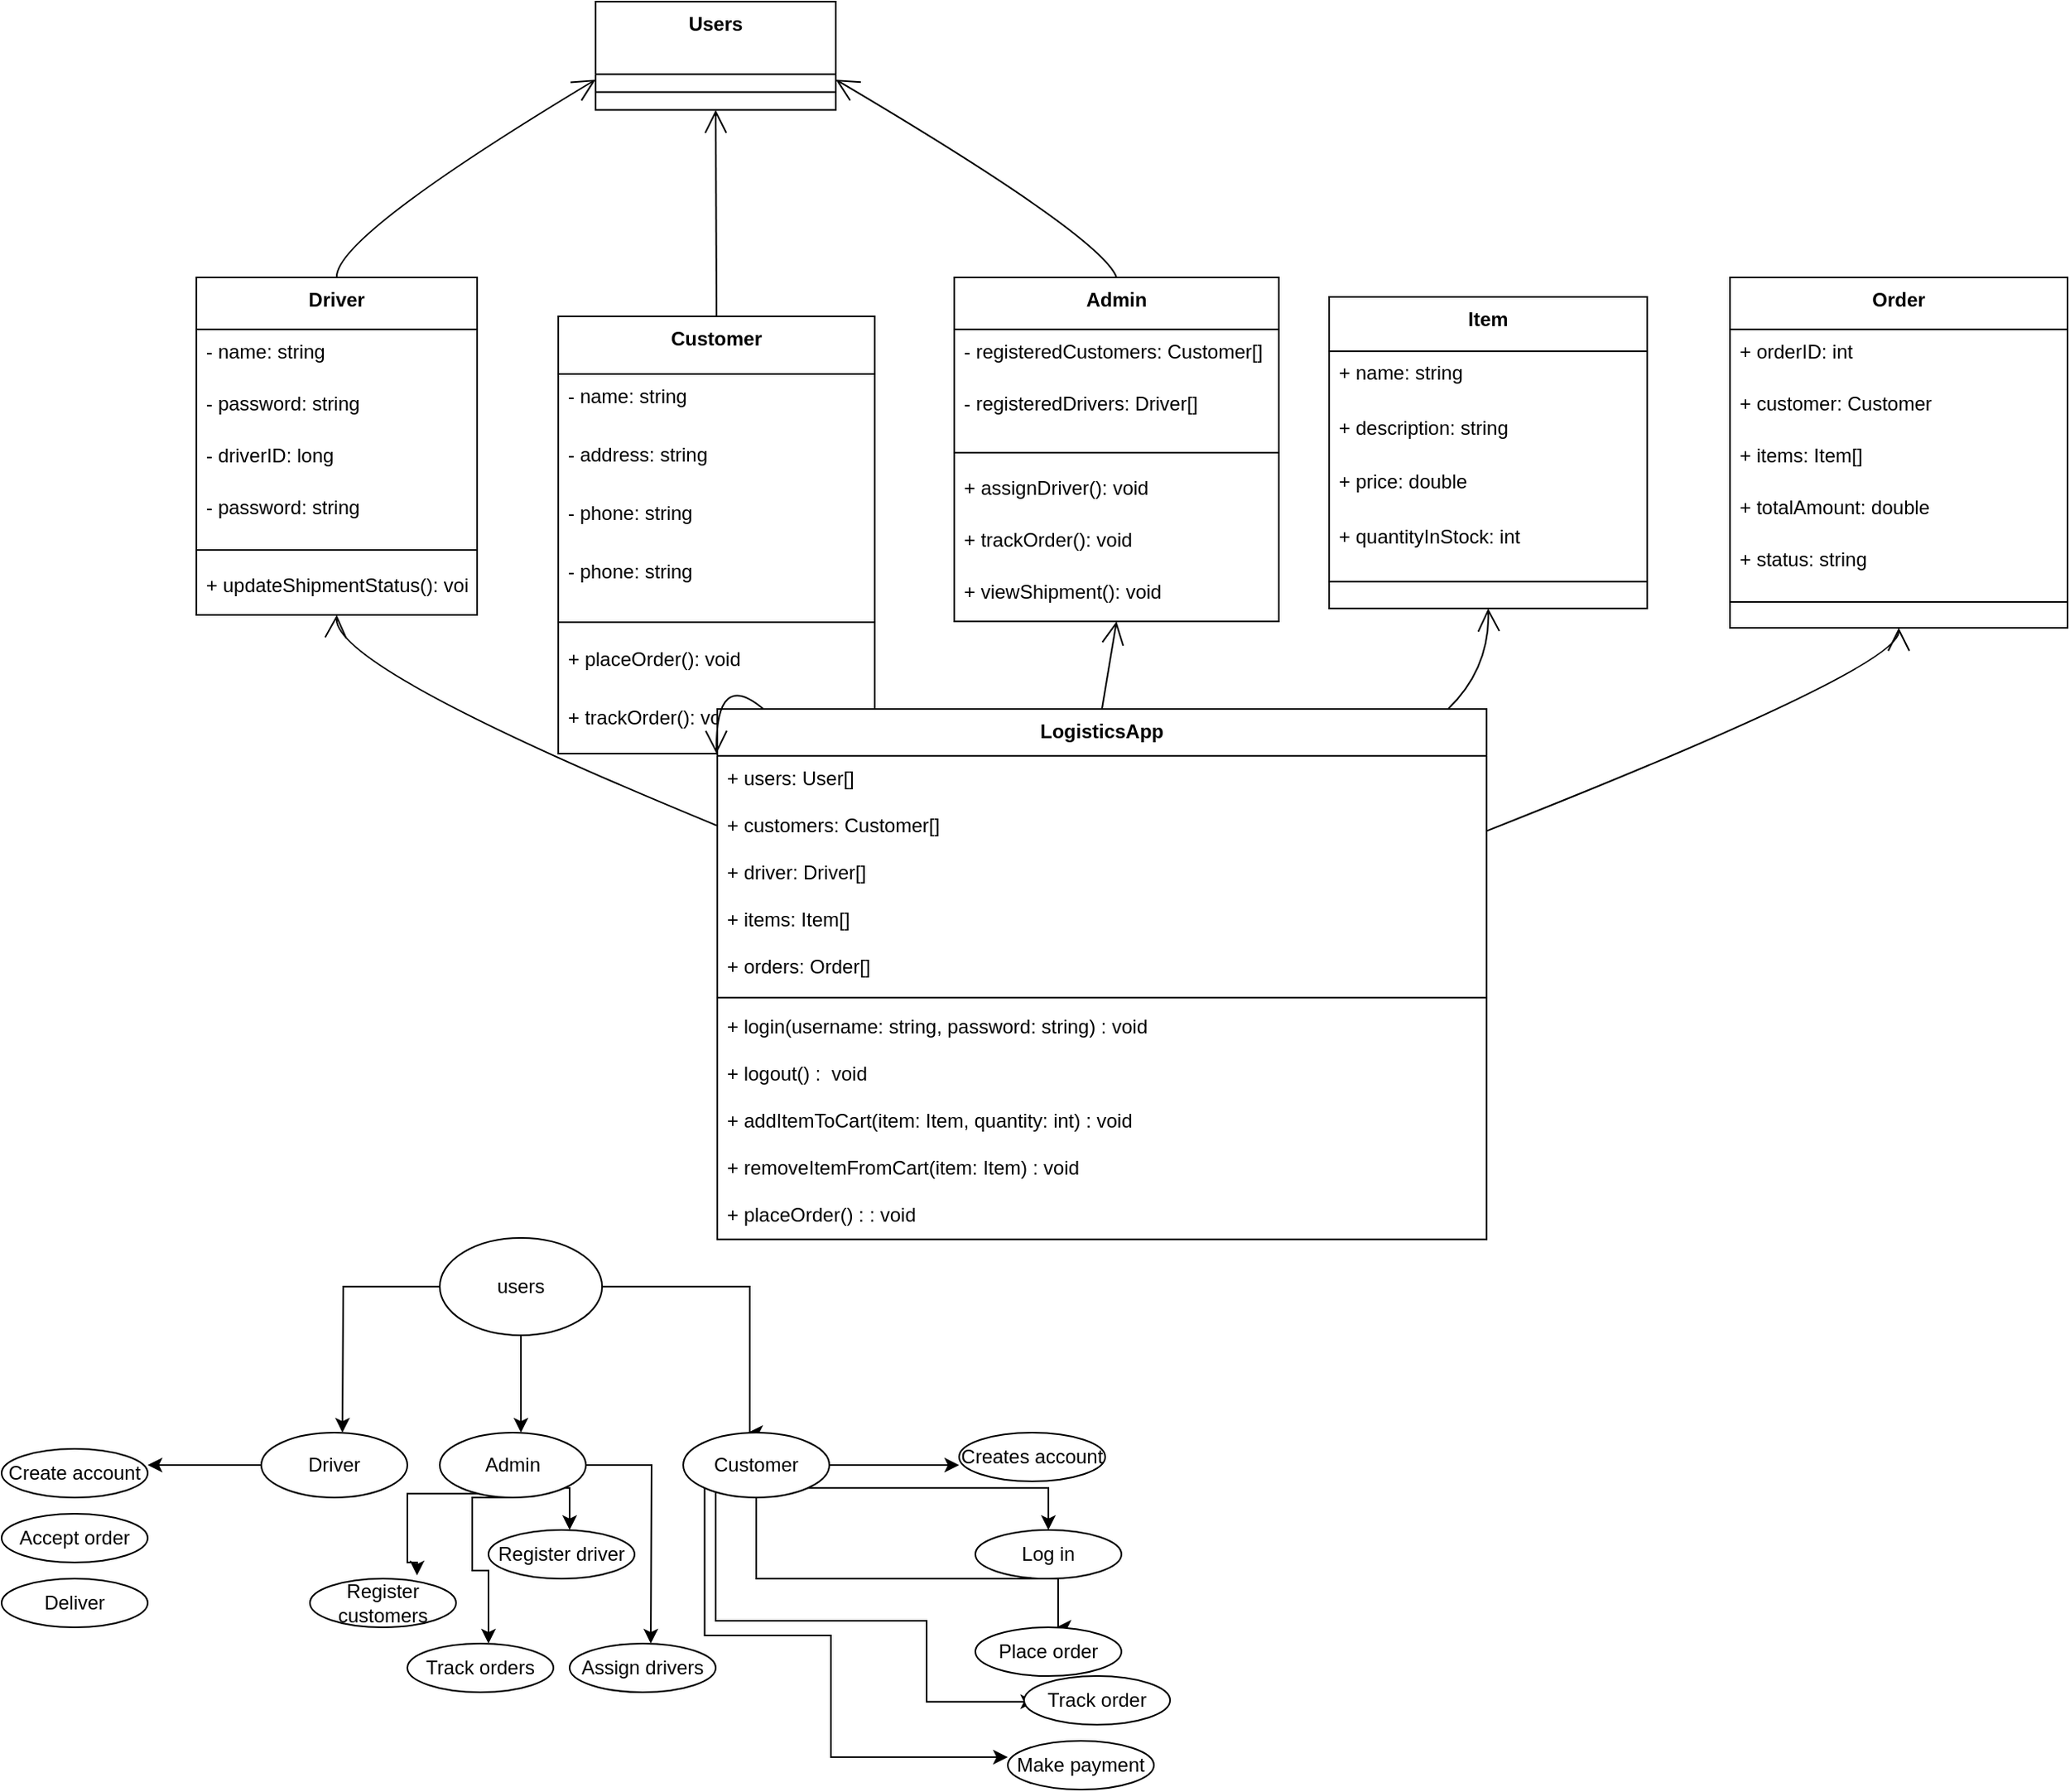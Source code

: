 <mxfile version="26.0.2">
  <diagram name="Page-1" id="7U6KoDfyNsX9_Llmv6y1">
    <mxGraphModel dx="1892" dy="539" grid="1" gridSize="10" guides="0" tooltips="1" connect="1" arrows="1" fold="1" page="1" pageScale="1" pageWidth="850" pageHeight="1100" math="0" shadow="0">
      <root>
        <mxCell id="0" />
        <mxCell id="1" parent="0" />
        <mxCell id="2" value="Users" style="swimlane;fontStyle=1;align=center;verticalAlign=top;childLayout=stackLayout;horizontal=1;startSize=44.8;horizontalStack=0;resizeParent=1;resizeParentMax=0;resizeLast=0;collapsible=0;marginBottom=0;" parent="1" vertex="1">
          <mxGeometry x="256" y="8" width="148" height="66.8" as="geometry" />
        </mxCell>
        <mxCell id="4" style="line;strokeWidth=1;fillColor=none;align=left;verticalAlign=middle;spacingTop=-1;spacingLeft=3;spacingRight=3;rotatable=0;labelPosition=right;points=[];portConstraint=eastwest;strokeColor=inherit;" parent="2" vertex="1">
          <mxGeometry y="44.8" width="148" height="22" as="geometry" />
        </mxCell>
        <mxCell id="5" value="Driver" style="swimlane;fontStyle=1;align=center;verticalAlign=top;childLayout=stackLayout;horizontal=1;startSize=32;horizontalStack=0;resizeParent=1;resizeParentMax=0;resizeLast=0;collapsible=0;marginBottom=0;" parent="1" vertex="1">
          <mxGeometry x="10" y="178" width="173" height="208" as="geometry" />
        </mxCell>
        <mxCell id="6" value="- name: string" style="text;strokeColor=none;fillColor=none;align=left;verticalAlign=top;spacingLeft=4;spacingRight=4;overflow=hidden;rotatable=0;points=[[0,0.5],[1,0.5]];portConstraint=eastwest;" parent="5" vertex="1">
          <mxGeometry y="32" width="173" height="32" as="geometry" />
        </mxCell>
        <mxCell id="8" value="- password: string" style="text;strokeColor=none;fillColor=none;align=left;verticalAlign=top;spacingLeft=4;spacingRight=4;overflow=hidden;rotatable=0;points=[[0,0.5],[1,0.5]];portConstraint=eastwest;" parent="5" vertex="1">
          <mxGeometry y="64" width="173" height="32" as="geometry" />
        </mxCell>
        <mxCell id="o2m5KtMHUbsmjTKYcB5F-58" value="- driverID: long" style="text;strokeColor=none;fillColor=none;align=left;verticalAlign=top;spacingLeft=4;spacingRight=4;overflow=hidden;rotatable=0;points=[[0,0.5],[1,0.5]];portConstraint=eastwest;" parent="5" vertex="1">
          <mxGeometry y="96" width="173" height="32" as="geometry" />
        </mxCell>
        <mxCell id="o2m5KtMHUbsmjTKYcB5F-59" value="- password: string" style="text;strokeColor=none;fillColor=none;align=left;verticalAlign=top;spacingLeft=4;spacingRight=4;overflow=hidden;rotatable=0;points=[[0,0.5],[1,0.5]];portConstraint=eastwest;" parent="5" vertex="1">
          <mxGeometry y="128" width="173" height="32" as="geometry" />
        </mxCell>
        <mxCell id="11" style="line;strokeWidth=1;fillColor=none;align=left;verticalAlign=middle;spacingTop=-1;spacingLeft=3;spacingRight=3;rotatable=0;labelPosition=right;points=[];portConstraint=eastwest;strokeColor=inherit;" parent="5" vertex="1">
          <mxGeometry y="160" width="173" height="16" as="geometry" />
        </mxCell>
        <mxCell id="o2m5KtMHUbsmjTKYcB5F-60" value="+ updateShipmentStatus(): void" style="text;strokeColor=none;fillColor=none;align=left;verticalAlign=top;spacingLeft=4;spacingRight=4;overflow=hidden;rotatable=0;points=[[0,0.5],[1,0.5]];portConstraint=eastwest;" parent="5" vertex="1">
          <mxGeometry y="176" width="173" height="32" as="geometry" />
        </mxCell>
        <mxCell id="12" value="Customer" style="swimlane;fontStyle=1;align=center;verticalAlign=top;childLayout=stackLayout;horizontal=1;startSize=35.556;horizontalStack=0;resizeParent=1;resizeParentMax=0;resizeLast=0;collapsible=0;marginBottom=0;" parent="1" vertex="1">
          <mxGeometry x="233" y="202" width="195" height="269.556" as="geometry" />
        </mxCell>
        <mxCell id="13" value="- name: string" style="text;strokeColor=none;fillColor=none;align=left;verticalAlign=top;spacingLeft=4;spacingRight=4;overflow=hidden;rotatable=0;points=[[0,0.5],[1,0.5]];portConstraint=eastwest;" parent="12" vertex="1">
          <mxGeometry y="35.556" width="195" height="36" as="geometry" />
        </mxCell>
        <mxCell id="14" value="- address: string&#xa;" style="text;strokeColor=none;fillColor=none;align=left;verticalAlign=top;spacingLeft=4;spacingRight=4;overflow=hidden;rotatable=0;points=[[0,0.5],[1,0.5]];portConstraint=eastwest;" parent="12" vertex="1">
          <mxGeometry y="71.556" width="195" height="36" as="geometry" />
        </mxCell>
        <mxCell id="o2m5KtMHUbsmjTKYcB5F-61" value="- phone: string&#xa;" style="text;strokeColor=none;fillColor=none;align=left;verticalAlign=top;spacingLeft=4;spacingRight=4;overflow=hidden;rotatable=0;points=[[0,0.5],[1,0.5]];portConstraint=eastwest;" parent="12" vertex="1">
          <mxGeometry y="107.556" width="195" height="36" as="geometry" />
        </mxCell>
        <mxCell id="gd8jXXBj9Mrq2KyIRgGh-83" value="- phone: string&#xa;" style="text;strokeColor=none;fillColor=none;align=left;verticalAlign=top;spacingLeft=4;spacingRight=4;overflow=hidden;rotatable=0;points=[[0,0.5],[1,0.5]];portConstraint=eastwest;" vertex="1" parent="12">
          <mxGeometry y="143.556" width="195" height="36" as="geometry" />
        </mxCell>
        <mxCell id="16" style="line;strokeWidth=1;fillColor=none;align=left;verticalAlign=middle;spacingTop=-1;spacingLeft=3;spacingRight=3;rotatable=0;labelPosition=right;points=[];portConstraint=eastwest;strokeColor=inherit;" parent="12" vertex="1">
          <mxGeometry y="179.556" width="195" height="18" as="geometry" />
        </mxCell>
        <mxCell id="o2m5KtMHUbsmjTKYcB5F-62" value="+ placeOrder(): void" style="text;strokeColor=none;fillColor=none;align=left;verticalAlign=top;spacingLeft=4;spacingRight=4;overflow=hidden;rotatable=0;points=[[0,0.5],[1,0.5]];portConstraint=eastwest;" parent="12" vertex="1">
          <mxGeometry y="197.556" width="195" height="36" as="geometry" />
        </mxCell>
        <mxCell id="o2m5KtMHUbsmjTKYcB5F-63" value="+ trackOrder(): void" style="text;strokeColor=none;fillColor=none;align=left;verticalAlign=top;spacingLeft=4;spacingRight=4;overflow=hidden;rotatable=0;points=[[0,0.5],[1,0.5]];portConstraint=eastwest;" parent="12" vertex="1">
          <mxGeometry y="233.556" width="195" height="36" as="geometry" />
        </mxCell>
        <mxCell id="17" value="Admin" style="swimlane;fontStyle=1;align=center;verticalAlign=top;childLayout=stackLayout;horizontal=1;startSize=32;horizontalStack=0;resizeParent=1;resizeParentMax=0;resizeLast=0;collapsible=0;marginBottom=0;" parent="1" vertex="1">
          <mxGeometry x="477" y="178" width="200" height="212" as="geometry" />
        </mxCell>
        <mxCell id="18" value="- registeredCustomers: Customer[]" style="text;strokeColor=none;fillColor=none;align=left;verticalAlign=top;spacingLeft=4;spacingRight=4;overflow=hidden;rotatable=0;points=[[0,0.5],[1,0.5]];portConstraint=eastwest;" parent="17" vertex="1">
          <mxGeometry y="32" width="200" height="32" as="geometry" />
        </mxCell>
        <mxCell id="o2m5KtMHUbsmjTKYcB5F-64" value="- registeredDrivers: Driver[]" style="text;strokeColor=none;fillColor=none;align=left;verticalAlign=top;spacingLeft=4;spacingRight=4;overflow=hidden;rotatable=0;points=[[0,0.5],[1,0.5]];portConstraint=eastwest;" parent="17" vertex="1">
          <mxGeometry y="64" width="200" height="36" as="geometry" />
        </mxCell>
        <mxCell id="23" style="line;strokeWidth=1;fillColor=none;align=left;verticalAlign=middle;spacingTop=-1;spacingLeft=3;spacingRight=3;rotatable=0;labelPosition=right;points=[];portConstraint=eastwest;strokeColor=inherit;" parent="17" vertex="1">
          <mxGeometry y="100" width="200" height="16" as="geometry" />
        </mxCell>
        <mxCell id="20" value="+ assignDriver(): void" style="text;strokeColor=none;fillColor=none;align=left;verticalAlign=top;spacingLeft=4;spacingRight=4;overflow=hidden;rotatable=0;points=[[0,0.5],[1,0.5]];portConstraint=eastwest;" parent="17" vertex="1">
          <mxGeometry y="116" width="200" height="32" as="geometry" />
        </mxCell>
        <mxCell id="o2m5KtMHUbsmjTKYcB5F-65" value="+ trackOrder(): void" style="text;strokeColor=none;fillColor=none;align=left;verticalAlign=top;spacingLeft=4;spacingRight=4;overflow=hidden;rotatable=0;points=[[0,0.5],[1,0.5]];portConstraint=eastwest;" parent="17" vertex="1">
          <mxGeometry y="148" width="200" height="32" as="geometry" />
        </mxCell>
        <mxCell id="o2m5KtMHUbsmjTKYcB5F-66" value="+ viewShipment(): void" style="text;strokeColor=none;fillColor=none;align=left;verticalAlign=top;spacingLeft=4;spacingRight=4;overflow=hidden;rotatable=0;points=[[0,0.5],[1,0.5]];portConstraint=eastwest;" parent="17" vertex="1">
          <mxGeometry y="180" width="200" height="32" as="geometry" />
        </mxCell>
        <mxCell id="24" value="Item" style="swimlane;fontStyle=1;align=center;verticalAlign=top;childLayout=stackLayout;horizontal=1;startSize=33.455;horizontalStack=0;resizeParent=1;resizeParentMax=0;resizeLast=0;collapsible=0;marginBottom=0;" parent="1" vertex="1">
          <mxGeometry x="708" y="190" width="196" height="192" as="geometry" />
        </mxCell>
        <mxCell id="25" value="+ name: string" style="text;strokeColor=none;fillColor=none;align=left;verticalAlign=top;spacingLeft=4;spacingRight=4;overflow=hidden;rotatable=0;points=[[0,0.5],[1,0.5]];portConstraint=eastwest;" parent="24" vertex="1">
          <mxGeometry y="33" width="196" height="33" as="geometry" />
        </mxCell>
        <mxCell id="26" value="+ description: string" style="text;strokeColor=none;fillColor=none;align=left;verticalAlign=top;spacingLeft=4;spacingRight=4;overflow=hidden;rotatable=0;points=[[0,0.5],[1,0.5]];portConstraint=eastwest;" parent="24" vertex="1">
          <mxGeometry y="67" width="196" height="33" as="geometry" />
        </mxCell>
        <mxCell id="27" value="+ price: double" style="text;strokeColor=none;fillColor=none;align=left;verticalAlign=top;spacingLeft=4;spacingRight=4;overflow=hidden;rotatable=0;points=[[0,0.5],[1,0.5]];portConstraint=eastwest;" parent="24" vertex="1">
          <mxGeometry y="100" width="196" height="33" as="geometry" />
        </mxCell>
        <mxCell id="28" value="+ quantityInStock: int" style="text;strokeColor=none;fillColor=none;align=left;verticalAlign=top;spacingLeft=4;spacingRight=4;overflow=hidden;rotatable=0;points=[[0,0.5],[1,0.5]];portConstraint=eastwest;" parent="24" vertex="1">
          <mxGeometry y="134" width="196" height="33" as="geometry" />
        </mxCell>
        <mxCell id="29" style="line;strokeWidth=1;fillColor=none;align=left;verticalAlign=middle;spacingTop=-1;spacingLeft=3;spacingRight=3;rotatable=0;labelPosition=right;points=[];portConstraint=eastwest;strokeColor=inherit;" parent="24" vertex="1">
          <mxGeometry y="167" width="196" height="17" as="geometry" />
        </mxCell>
        <mxCell id="30" value="Order" style="swimlane;fontStyle=1;align=center;verticalAlign=top;childLayout=stackLayout;horizontal=1;startSize=32;horizontalStack=0;resizeParent=1;resizeParentMax=0;resizeLast=0;collapsible=0;marginBottom=0;" parent="1" vertex="1">
          <mxGeometry x="955" y="178" width="208" height="216" as="geometry" />
        </mxCell>
        <mxCell id="31" value="+ orderID: int" style="text;strokeColor=none;fillColor=none;align=left;verticalAlign=top;spacingLeft=4;spacingRight=4;overflow=hidden;rotatable=0;points=[[0,0.5],[1,0.5]];portConstraint=eastwest;" parent="30" vertex="1">
          <mxGeometry y="32" width="208" height="32" as="geometry" />
        </mxCell>
        <mxCell id="32" value="+ customer: Customer" style="text;strokeColor=none;fillColor=none;align=left;verticalAlign=top;spacingLeft=4;spacingRight=4;overflow=hidden;rotatable=0;points=[[0,0.5],[1,0.5]];portConstraint=eastwest;" parent="30" vertex="1">
          <mxGeometry y="64" width="208" height="32" as="geometry" />
        </mxCell>
        <mxCell id="33" value="+ items: Item[]" style="text;strokeColor=none;fillColor=none;align=left;verticalAlign=top;spacingLeft=4;spacingRight=4;overflow=hidden;rotatable=0;points=[[0,0.5],[1,0.5]];portConstraint=eastwest;" parent="30" vertex="1">
          <mxGeometry y="96" width="208" height="32" as="geometry" />
        </mxCell>
        <mxCell id="34" value="+ totalAmount: double" style="text;strokeColor=none;fillColor=none;align=left;verticalAlign=top;spacingLeft=4;spacingRight=4;overflow=hidden;rotatable=0;points=[[0,0.5],[1,0.5]];portConstraint=eastwest;" parent="30" vertex="1">
          <mxGeometry y="128" width="208" height="32" as="geometry" />
        </mxCell>
        <mxCell id="35" value="+ status: string" style="text;strokeColor=none;fillColor=none;align=left;verticalAlign=top;spacingLeft=4;spacingRight=4;overflow=hidden;rotatable=0;points=[[0,0.5],[1,0.5]];portConstraint=eastwest;" parent="30" vertex="1">
          <mxGeometry y="160" width="208" height="32" as="geometry" />
        </mxCell>
        <mxCell id="36" style="line;strokeWidth=1;fillColor=none;align=left;verticalAlign=middle;spacingTop=-1;spacingLeft=3;spacingRight=3;rotatable=0;labelPosition=right;points=[];portConstraint=eastwest;strokeColor=inherit;" parent="30" vertex="1">
          <mxGeometry y="192" width="208" height="16" as="geometry" />
        </mxCell>
        <mxCell id="37" value="LogisticsApp" style="swimlane;fontStyle=1;align=center;verticalAlign=top;childLayout=stackLayout;horizontal=1;startSize=28.923;horizontalStack=0;resizeParent=1;resizeParentMax=0;resizeLast=0;collapsible=0;marginBottom=0;" parent="1" vertex="1">
          <mxGeometry x="331" y="444" width="474" height="326.923" as="geometry" />
        </mxCell>
        <mxCell id="39" value="+ users: User[]" style="text;strokeColor=none;fillColor=none;align=left;verticalAlign=top;spacingLeft=4;spacingRight=4;overflow=hidden;rotatable=0;points=[[0,0.5],[1,0.5]];portConstraint=eastwest;" parent="37" vertex="1">
          <mxGeometry y="28.923" width="474" height="29" as="geometry" />
        </mxCell>
        <mxCell id="40" value="+ customers: Customer[]" style="text;strokeColor=none;fillColor=none;align=left;verticalAlign=top;spacingLeft=4;spacingRight=4;overflow=hidden;rotatable=0;points=[[0,0.5],[1,0.5]];portConstraint=eastwest;" parent="37" vertex="1">
          <mxGeometry y="57.923" width="474" height="29" as="geometry" />
        </mxCell>
        <mxCell id="o2m5KtMHUbsmjTKYcB5F-68" value="+ driver: Driver[]" style="text;strokeColor=none;fillColor=none;align=left;verticalAlign=top;spacingLeft=4;spacingRight=4;overflow=hidden;rotatable=0;points=[[0,0.5],[1,0.5]];portConstraint=eastwest;" parent="37" vertex="1">
          <mxGeometry y="86.923" width="474" height="29" as="geometry" />
        </mxCell>
        <mxCell id="42" value="+ items: Item[]" style="text;strokeColor=none;fillColor=none;align=left;verticalAlign=top;spacingLeft=4;spacingRight=4;overflow=hidden;rotatable=0;points=[[0,0.5],[1,0.5]];portConstraint=eastwest;" parent="37" vertex="1">
          <mxGeometry y="115.923" width="474" height="29" as="geometry" />
        </mxCell>
        <mxCell id="43" value="+ orders: Order[]" style="text;strokeColor=none;fillColor=none;align=left;verticalAlign=top;spacingLeft=4;spacingRight=4;overflow=hidden;rotatable=0;points=[[0,0.5],[1,0.5]];portConstraint=eastwest;" parent="37" vertex="1">
          <mxGeometry y="144.923" width="474" height="29" as="geometry" />
        </mxCell>
        <mxCell id="44" style="line;strokeWidth=1;fillColor=none;align=left;verticalAlign=middle;spacingTop=-1;spacingLeft=3;spacingRight=3;rotatable=0;labelPosition=right;points=[];portConstraint=eastwest;strokeColor=inherit;" parent="37" vertex="1">
          <mxGeometry y="173.923" width="474" height="8" as="geometry" />
        </mxCell>
        <mxCell id="45" value="+ login(username: string, password: string) : void" style="text;strokeColor=none;fillColor=none;align=left;verticalAlign=top;spacingLeft=4;spacingRight=4;overflow=hidden;rotatable=0;points=[[0,0.5],[1,0.5]];portConstraint=eastwest;" parent="37" vertex="1">
          <mxGeometry y="181.923" width="474" height="29" as="geometry" />
        </mxCell>
        <mxCell id="46" value="+ logout() :  void" style="text;strokeColor=none;fillColor=none;align=left;verticalAlign=top;spacingLeft=4;spacingRight=4;overflow=hidden;rotatable=0;points=[[0,0.5],[1,0.5]];portConstraint=eastwest;" parent="37" vertex="1">
          <mxGeometry y="210.923" width="474" height="29" as="geometry" />
        </mxCell>
        <mxCell id="47" value="+ addItemToCart(item: Item, quantity: int) : void" style="text;strokeColor=none;fillColor=none;align=left;verticalAlign=top;spacingLeft=4;spacingRight=4;overflow=hidden;rotatable=0;points=[[0,0.5],[1,0.5]];portConstraint=eastwest;" parent="37" vertex="1">
          <mxGeometry y="239.923" width="474" height="29" as="geometry" />
        </mxCell>
        <mxCell id="48" value="+ removeItemFromCart(item: Item) : void" style="text;strokeColor=none;fillColor=none;align=left;verticalAlign=top;spacingLeft=4;spacingRight=4;overflow=hidden;rotatable=0;points=[[0,0.5],[1,0.5]];portConstraint=eastwest;" parent="37" vertex="1">
          <mxGeometry y="268.923" width="474" height="29" as="geometry" />
        </mxCell>
        <mxCell id="49" value="+ placeOrder() : : void" style="text;strokeColor=none;fillColor=none;align=left;verticalAlign=top;spacingLeft=4;spacingRight=4;overflow=hidden;rotatable=0;points=[[0,0.5],[1,0.5]];portConstraint=eastwest;" parent="37" vertex="1">
          <mxGeometry y="297.923" width="474" height="29" as="geometry" />
        </mxCell>
        <mxCell id="51" value="" style="curved=1;startArrow=open;startSize=12;endArrow=none;exitX=0;exitY=0.72;entryX=0.5;entryY=0;" parent="1" source="2" target="5" edge="1">
          <mxGeometry relative="1" as="geometry">
            <Array as="points">
              <mxPoint x="95" y="153" />
            </Array>
          </mxGeometry>
        </mxCell>
        <mxCell id="52" value="" style="curved=1;startArrow=open;startSize=12;endArrow=none;exitX=0.5;exitY=1;entryX=0.5;entryY=0;" parent="1" source="2" target="12" edge="1">
          <mxGeometry relative="1" as="geometry">
            <Array as="points" />
          </mxGeometry>
        </mxCell>
        <mxCell id="53" value="" style="curved=1;startArrow=open;startSize=12;endArrow=none;exitX=1;exitY=0.72;entryX=0.5;entryY=0;" parent="1" source="2" target="17" edge="1">
          <mxGeometry relative="1" as="geometry">
            <Array as="points">
              <mxPoint x="568" y="153" />
            </Array>
          </mxGeometry>
        </mxCell>
        <mxCell id="54" value="" style="curved=1;startArrow=open;startSize=12;endArrow=none;exitX=0.5;exitY=1;entryX=0;entryY=0.22;" parent="1" source="5" target="37" edge="1">
          <mxGeometry relative="1" as="geometry">
            <Array as="points">
              <mxPoint x="95" y="419" />
            </Array>
          </mxGeometry>
        </mxCell>
        <mxCell id="55" value="" style="curved=1;startArrow=open;startSize=12;endArrow=none;exitX=0.5;exitY=1;entryX=0.06;entryY=0;" parent="1" source="12" target="37" edge="1">
          <mxGeometry relative="1" as="geometry">
            <Array as="points">
              <mxPoint x="330" y="419" />
            </Array>
          </mxGeometry>
        </mxCell>
        <mxCell id="56" value="" style="curved=1;startArrow=open;startSize=12;endArrow=none;exitX=0.5;exitY=1;entryX=0.5;entryY=0;" parent="1" source="17" target="37" edge="1">
          <mxGeometry relative="1" as="geometry">
            <Array as="points" />
          </mxGeometry>
        </mxCell>
        <mxCell id="57" value="" style="curved=1;startArrow=open;startSize=12;endArrow=none;exitX=0.5;exitY=1;entryX=0.95;entryY=0;" parent="1" source="24" target="37" edge="1">
          <mxGeometry relative="1" as="geometry">
            <Array as="points">
              <mxPoint x="807" y="419" />
            </Array>
          </mxGeometry>
        </mxCell>
        <mxCell id="58" value="" style="curved=1;startArrow=open;startSize=12;endArrow=none;exitX=0.5;exitY=1;entryX=1;entryY=0.23;" parent="1" source="30" target="37" edge="1">
          <mxGeometry relative="1" as="geometry">
            <Array as="points">
              <mxPoint x="1059" y="419" />
            </Array>
          </mxGeometry>
        </mxCell>
        <mxCell id="o2m5KtMHUbsmjTKYcB5F-70" style="edgeStyle=orthogonalEdgeStyle;rounded=0;orthogonalLoop=1;jettySize=auto;html=1;" parent="1" source="o2m5KtMHUbsmjTKYcB5F-69" edge="1">
          <mxGeometry relative="1" as="geometry">
            <mxPoint x="100" y="890" as="targetPoint" />
          </mxGeometry>
        </mxCell>
        <mxCell id="o2m5KtMHUbsmjTKYcB5F-72" style="edgeStyle=orthogonalEdgeStyle;rounded=0;orthogonalLoop=1;jettySize=auto;html=1;" parent="1" source="o2m5KtMHUbsmjTKYcB5F-69" edge="1">
          <mxGeometry relative="1" as="geometry">
            <mxPoint x="210" y="890" as="targetPoint" />
          </mxGeometry>
        </mxCell>
        <mxCell id="o2m5KtMHUbsmjTKYcB5F-74" style="edgeStyle=orthogonalEdgeStyle;rounded=0;orthogonalLoop=1;jettySize=auto;html=1;exitX=1;exitY=0.5;exitDx=0;exitDy=0;" parent="1" edge="1">
          <mxGeometry relative="1" as="geometry">
            <mxPoint x="350" y="890" as="targetPoint" />
            <mxPoint x="250" y="800" as="sourcePoint" />
            <Array as="points">
              <mxPoint x="351" y="800" />
            </Array>
          </mxGeometry>
        </mxCell>
        <mxCell id="o2m5KtMHUbsmjTKYcB5F-69" value="users" style="ellipse;whiteSpace=wrap;html=1;" parent="1" vertex="1">
          <mxGeometry x="160" y="770" width="100" height="60" as="geometry" />
        </mxCell>
        <mxCell id="gd8jXXBj9Mrq2KyIRgGh-79" style="edgeStyle=orthogonalEdgeStyle;rounded=0;orthogonalLoop=1;jettySize=auto;html=1;" edge="1" parent="1" source="o2m5KtMHUbsmjTKYcB5F-71">
          <mxGeometry relative="1" as="geometry">
            <mxPoint x="-20" y="910" as="targetPoint" />
            <Array as="points">
              <mxPoint x="-10" y="910" />
            </Array>
          </mxGeometry>
        </mxCell>
        <mxCell id="o2m5KtMHUbsmjTKYcB5F-71" value="Driver" style="ellipse;whiteSpace=wrap;html=1;" parent="1" vertex="1">
          <mxGeometry x="50" y="890" width="90" height="40" as="geometry" />
        </mxCell>
        <mxCell id="gd8jXXBj9Mrq2KyIRgGh-61" style="edgeStyle=orthogonalEdgeStyle;rounded=0;orthogonalLoop=1;jettySize=auto;html=1;exitX=1;exitY=1;exitDx=0;exitDy=0;" edge="1" parent="1" source="o2m5KtMHUbsmjTKYcB5F-73">
          <mxGeometry relative="1" as="geometry">
            <mxPoint x="240" y="950" as="targetPoint" />
          </mxGeometry>
        </mxCell>
        <mxCell id="gd8jXXBj9Mrq2KyIRgGh-62" style="edgeStyle=orthogonalEdgeStyle;rounded=0;orthogonalLoop=1;jettySize=auto;html=1;exitX=0.262;exitY=0.94;exitDx=0;exitDy=0;exitPerimeter=0;entryX=0.733;entryY=-0.067;entryDx=0;entryDy=0;entryPerimeter=0;" edge="1" parent="1" source="o2m5KtMHUbsmjTKYcB5F-73" target="gd8jXXBj9Mrq2KyIRgGh-63">
          <mxGeometry relative="1" as="geometry">
            <mxPoint x="160" y="970" as="targetPoint" />
            <Array as="points">
              <mxPoint x="140" y="928" />
              <mxPoint x="140" y="970" />
              <mxPoint x="146" y="970" />
            </Array>
          </mxGeometry>
        </mxCell>
        <mxCell id="gd8jXXBj9Mrq2KyIRgGh-64" style="edgeStyle=orthogonalEdgeStyle;rounded=0;orthogonalLoop=1;jettySize=auto;html=1;exitX=1;exitY=0.5;exitDx=0;exitDy=0;" edge="1" parent="1" source="o2m5KtMHUbsmjTKYcB5F-73">
          <mxGeometry relative="1" as="geometry">
            <mxPoint x="290" y="1020" as="targetPoint" />
          </mxGeometry>
        </mxCell>
        <mxCell id="gd8jXXBj9Mrq2KyIRgGh-67" style="edgeStyle=orthogonalEdgeStyle;rounded=0;orthogonalLoop=1;jettySize=auto;html=1;exitX=0.5;exitY=1;exitDx=0;exitDy=0;" edge="1" parent="1" source="o2m5KtMHUbsmjTKYcB5F-73">
          <mxGeometry relative="1" as="geometry">
            <mxPoint x="190" y="1020" as="targetPoint" />
            <Array as="points">
              <mxPoint x="180" y="930" />
              <mxPoint x="180" y="975" />
              <mxPoint x="190" y="975" />
            </Array>
          </mxGeometry>
        </mxCell>
        <mxCell id="o2m5KtMHUbsmjTKYcB5F-73" value="Admin" style="ellipse;whiteSpace=wrap;html=1;" parent="1" vertex="1">
          <mxGeometry x="160" y="890" width="90" height="40" as="geometry" />
        </mxCell>
        <mxCell id="gd8jXXBj9Mrq2KyIRgGh-69" style="edgeStyle=orthogonalEdgeStyle;rounded=0;orthogonalLoop=1;jettySize=auto;html=1;exitX=1;exitY=0.5;exitDx=0;exitDy=0;" edge="1" parent="1" source="o2m5KtMHUbsmjTKYcB5F-75">
          <mxGeometry relative="1" as="geometry">
            <mxPoint x="480" y="910" as="targetPoint" />
          </mxGeometry>
        </mxCell>
        <mxCell id="gd8jXXBj9Mrq2KyIRgGh-71" style="edgeStyle=orthogonalEdgeStyle;rounded=0;orthogonalLoop=1;jettySize=auto;html=1;exitX=1;exitY=1;exitDx=0;exitDy=0;" edge="1" parent="1" source="o2m5KtMHUbsmjTKYcB5F-75" target="gd8jXXBj9Mrq2KyIRgGh-72">
          <mxGeometry relative="1" as="geometry">
            <mxPoint x="490" y="950" as="targetPoint" />
          </mxGeometry>
        </mxCell>
        <mxCell id="gd8jXXBj9Mrq2KyIRgGh-73" style="edgeStyle=orthogonalEdgeStyle;rounded=0;orthogonalLoop=1;jettySize=auto;html=1;exitX=0.5;exitY=1;exitDx=0;exitDy=0;" edge="1" parent="1" source="o2m5KtMHUbsmjTKYcB5F-75">
          <mxGeometry relative="1" as="geometry">
            <mxPoint x="540" y="1010" as="targetPoint" />
            <Array as="points">
              <mxPoint x="355" y="980" />
              <mxPoint x="541" y="980" />
            </Array>
          </mxGeometry>
        </mxCell>
        <mxCell id="gd8jXXBj9Mrq2KyIRgGh-75" style="edgeStyle=orthogonalEdgeStyle;rounded=0;orthogonalLoop=1;jettySize=auto;html=1;exitX=0;exitY=1;exitDx=0;exitDy=0;" edge="1" parent="1">
          <mxGeometry relative="1" as="geometry">
            <mxPoint x="526.82" y="1055.86" as="targetPoint" />
            <mxPoint x="330.0" y="920.002" as="sourcePoint" />
            <Array as="points">
              <mxPoint x="330" y="1006" />
              <mxPoint x="460" y="1006" />
              <mxPoint x="460" y="1056" />
            </Array>
          </mxGeometry>
        </mxCell>
        <mxCell id="gd8jXXBj9Mrq2KyIRgGh-77" style="edgeStyle=orthogonalEdgeStyle;rounded=0;orthogonalLoop=1;jettySize=auto;html=1;exitX=0;exitY=1;exitDx=0;exitDy=0;" edge="1" parent="1" source="o2m5KtMHUbsmjTKYcB5F-75">
          <mxGeometry relative="1" as="geometry">
            <mxPoint x="510" y="1090" as="targetPoint" />
            <Array as="points">
              <mxPoint x="323" y="1015" />
              <mxPoint x="401" y="1015" />
            </Array>
          </mxGeometry>
        </mxCell>
        <mxCell id="o2m5KtMHUbsmjTKYcB5F-75" value="Customer" style="ellipse;whiteSpace=wrap;html=1;" parent="1" vertex="1">
          <mxGeometry x="310" y="890" width="90" height="40" as="geometry" />
        </mxCell>
        <mxCell id="gd8jXXBj9Mrq2KyIRgGh-59" value="Register driver" style="ellipse;whiteSpace=wrap;html=1;" vertex="1" parent="1">
          <mxGeometry x="190" y="950" width="90" height="30" as="geometry" />
        </mxCell>
        <mxCell id="gd8jXXBj9Mrq2KyIRgGh-63" value="Register customers" style="ellipse;whiteSpace=wrap;html=1;" vertex="1" parent="1">
          <mxGeometry x="80" y="980" width="90" height="30" as="geometry" />
        </mxCell>
        <mxCell id="gd8jXXBj9Mrq2KyIRgGh-65" value="Assign drivers" style="ellipse;whiteSpace=wrap;html=1;" vertex="1" parent="1">
          <mxGeometry x="240" y="1020" width="90" height="30" as="geometry" />
        </mxCell>
        <mxCell id="gd8jXXBj9Mrq2KyIRgGh-68" value="Track orders" style="ellipse;whiteSpace=wrap;html=1;" vertex="1" parent="1">
          <mxGeometry x="140" y="1020" width="90" height="30" as="geometry" />
        </mxCell>
        <mxCell id="gd8jXXBj9Mrq2KyIRgGh-70" value="Creates account" style="ellipse;whiteSpace=wrap;html=1;" vertex="1" parent="1">
          <mxGeometry x="480" y="890" width="90" height="30" as="geometry" />
        </mxCell>
        <mxCell id="gd8jXXBj9Mrq2KyIRgGh-72" value="Log in" style="ellipse;whiteSpace=wrap;html=1;" vertex="1" parent="1">
          <mxGeometry x="490" y="950" width="90" height="30" as="geometry" />
        </mxCell>
        <mxCell id="gd8jXXBj9Mrq2KyIRgGh-74" value="Place order" style="ellipse;whiteSpace=wrap;html=1;" vertex="1" parent="1">
          <mxGeometry x="490" y="1010" width="90" height="30" as="geometry" />
        </mxCell>
        <mxCell id="gd8jXXBj9Mrq2KyIRgGh-76" value="Track order" style="ellipse;whiteSpace=wrap;html=1;" vertex="1" parent="1">
          <mxGeometry x="520" y="1040" width="90" height="30" as="geometry" />
        </mxCell>
        <mxCell id="gd8jXXBj9Mrq2KyIRgGh-78" value="Make payment" style="ellipse;whiteSpace=wrap;html=1;" vertex="1" parent="1">
          <mxGeometry x="510" y="1080" width="90" height="30" as="geometry" />
        </mxCell>
        <mxCell id="gd8jXXBj9Mrq2KyIRgGh-80" value="Create account" style="ellipse;whiteSpace=wrap;html=1;" vertex="1" parent="1">
          <mxGeometry x="-110" y="900" width="90" height="30" as="geometry" />
        </mxCell>
        <mxCell id="gd8jXXBj9Mrq2KyIRgGh-81" value="Accept order" style="ellipse;whiteSpace=wrap;html=1;" vertex="1" parent="1">
          <mxGeometry x="-110" y="940" width="90" height="30" as="geometry" />
        </mxCell>
        <mxCell id="gd8jXXBj9Mrq2KyIRgGh-82" value="Deliver" style="ellipse;whiteSpace=wrap;html=1;" vertex="1" parent="1">
          <mxGeometry x="-110" y="980" width="90" height="30" as="geometry" />
        </mxCell>
      </root>
    </mxGraphModel>
  </diagram>
</mxfile>
